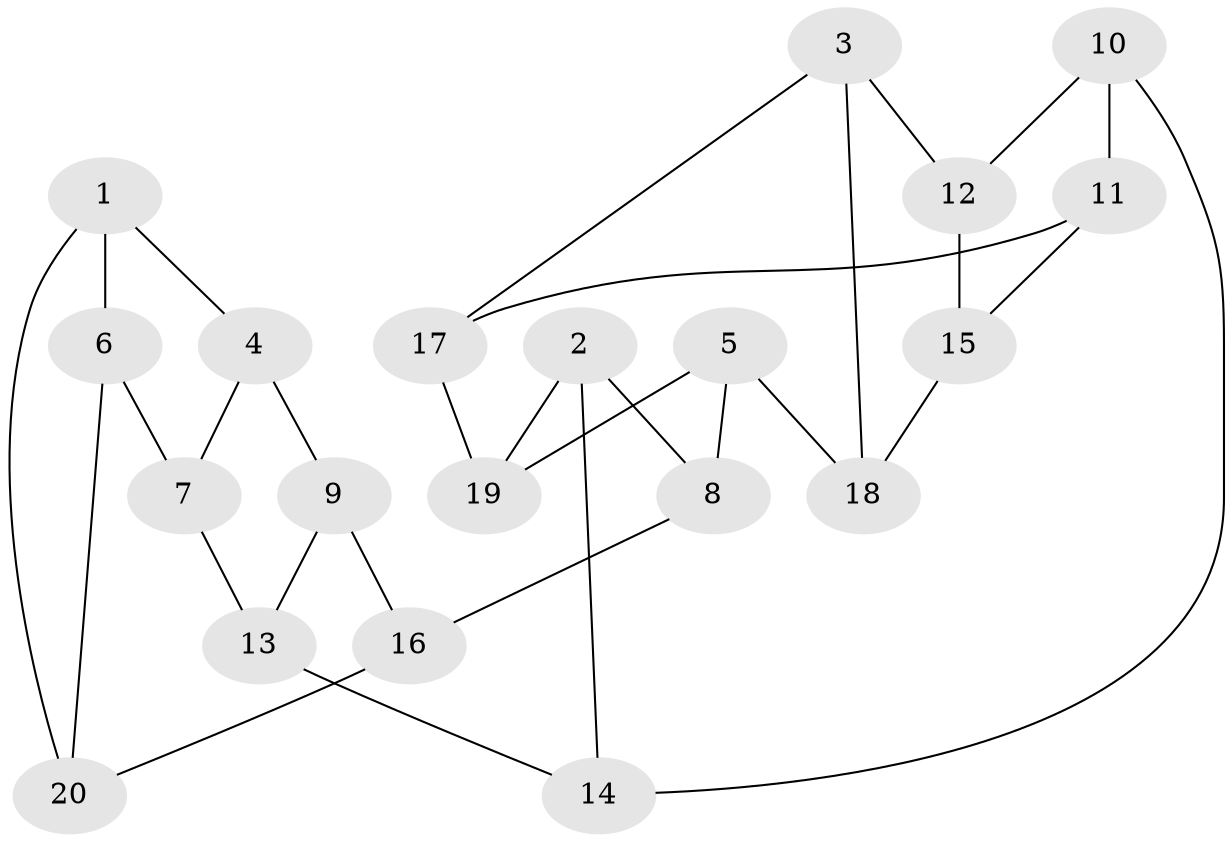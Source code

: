 // Generated by graph-tools (version 1.1) at 2025/46/02/15/25 05:46:28]
// undirected, 20 vertices, 30 edges
graph export_dot {
graph [start="1"]
  node [color=gray90,style=filled];
  1;
  2;
  3;
  4;
  5;
  6;
  7;
  8;
  9;
  10;
  11;
  12;
  13;
  14;
  15;
  16;
  17;
  18;
  19;
  20;
  1 -- 6;
  1 -- 20;
  1 -- 4;
  2 -- 8;
  2 -- 14;
  2 -- 19;
  3 -- 18;
  3 -- 17;
  3 -- 12;
  4 -- 9;
  4 -- 7;
  5 -- 19;
  5 -- 8;
  5 -- 18;
  6 -- 20;
  6 -- 7;
  7 -- 13;
  8 -- 16;
  9 -- 16;
  9 -- 13;
  10 -- 12;
  10 -- 11;
  10 -- 14;
  11 -- 17;
  11 -- 15;
  12 -- 15;
  13 -- 14;
  15 -- 18;
  16 -- 20;
  17 -- 19;
}
